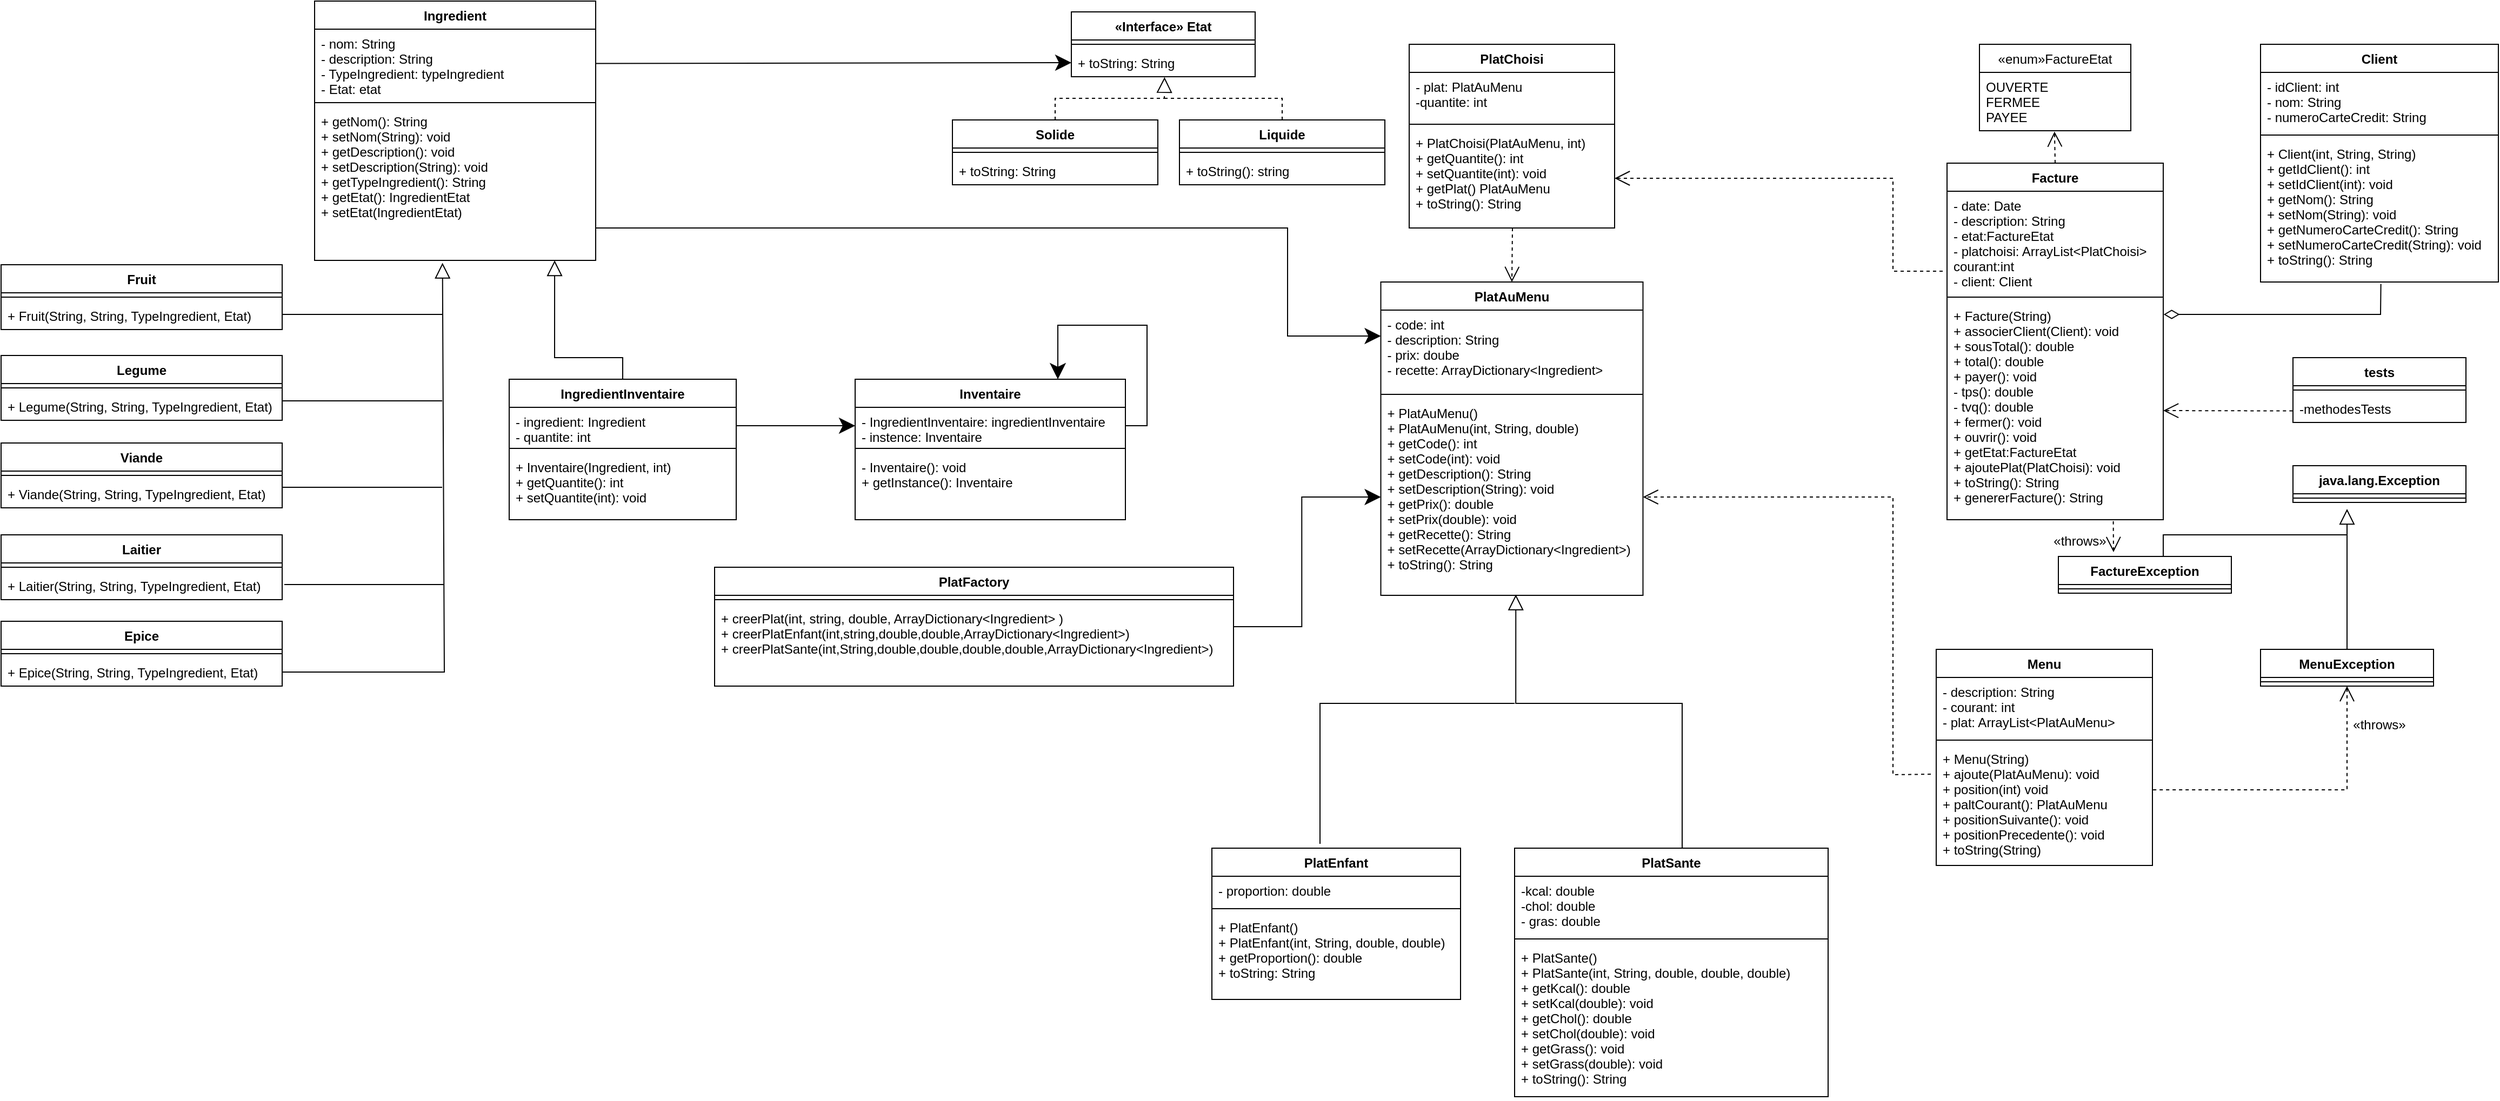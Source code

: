 <mxfile version="15.0.6" type="device"><diagram id="TNuhKv3h_thrgXx2UyrM" name="Page-1"><mxGraphModel dx="2875" dy="644" grid="1" gridSize="10" guides="1" tooltips="1" connect="1" arrows="1" fold="1" page="1" pageScale="1" pageWidth="827" pageHeight="1169" math="0" shadow="0"><root><mxCell id="0"/><mxCell id="1" parent="0"/><mxCell id="b8Gp-3JOSFKTq6jU3I52-1" value="«enum»FactureEtat" style="swimlane;fontStyle=0;childLayout=stackLayout;horizontal=1;startSize=26;horizontalStack=0;resizeParent=1;resizeParentMax=0;resizeLast=0;collapsible=1;marginBottom=0;" parent="1" vertex="1"><mxGeometry x="260" y="200" width="140" height="80" as="geometry"/></mxCell><mxCell id="b8Gp-3JOSFKTq6jU3I52-2" value="OUVERTE&#10;FERMEE&#10;PAYEE" style="text;strokeColor=none;fillColor=none;align=left;verticalAlign=top;spacingLeft=4;spacingRight=4;overflow=hidden;rotatable=0;points=[[0,0.5],[1,0.5]];portConstraint=eastwest;" parent="b8Gp-3JOSFKTq6jU3I52-1" vertex="1"><mxGeometry y="26" width="140" height="54" as="geometry"/></mxCell><mxCell id="b8Gp-3JOSFKTq6jU3I52-5" value="Client" style="swimlane;fontStyle=1;align=center;verticalAlign=top;childLayout=stackLayout;horizontal=1;startSize=26;horizontalStack=0;resizeParent=1;resizeParentMax=0;resizeLast=0;collapsible=1;marginBottom=0;" parent="1" vertex="1"><mxGeometry x="520" y="200" width="220" height="220" as="geometry"/></mxCell><mxCell id="b8Gp-3JOSFKTq6jU3I52-6" value="- idClient: int&#10;- nom: String&#10;- numeroCarteCredit: String" style="text;strokeColor=none;fillColor=none;align=left;verticalAlign=top;spacingLeft=4;spacingRight=4;overflow=hidden;rotatable=0;points=[[0,0.5],[1,0.5]];portConstraint=eastwest;" parent="b8Gp-3JOSFKTq6jU3I52-5" vertex="1"><mxGeometry y="26" width="220" height="54" as="geometry"/></mxCell><mxCell id="b8Gp-3JOSFKTq6jU3I52-7" value="" style="line;strokeWidth=1;fillColor=none;align=left;verticalAlign=middle;spacingTop=-1;spacingLeft=3;spacingRight=3;rotatable=0;labelPosition=right;points=[];portConstraint=eastwest;" parent="b8Gp-3JOSFKTq6jU3I52-5" vertex="1"><mxGeometry y="80" width="220" height="8" as="geometry"/></mxCell><mxCell id="b8Gp-3JOSFKTq6jU3I52-8" value="+ Client(int, String, String)&#10;+ getIdClient(): int&#10;+ setIdClient(int): void&#10;+ getNom(): String&#10;+ setNom(String): void&#10;+ getNumeroCarteCredit(): String&#10;+ setNumeroCarteCredit(String): void&#10;+ toString(): String" style="text;strokeColor=none;fillColor=none;align=left;verticalAlign=top;spacingLeft=4;spacingRight=4;overflow=hidden;rotatable=0;points=[[0,0.5],[1,0.5]];portConstraint=eastwest;" parent="b8Gp-3JOSFKTq6jU3I52-5" vertex="1"><mxGeometry y="88" width="220" height="132" as="geometry"/></mxCell><mxCell id="b8Gp-3JOSFKTq6jU3I52-11" value="Facture" style="swimlane;fontStyle=1;align=center;verticalAlign=top;childLayout=stackLayout;horizontal=1;startSize=26;horizontalStack=0;resizeParent=1;resizeParentMax=0;resizeLast=0;collapsible=1;marginBottom=0;" parent="1" vertex="1"><mxGeometry x="230" y="310" width="200" height="330" as="geometry"/></mxCell><mxCell id="b8Gp-3JOSFKTq6jU3I52-12" value="- date: Date&#10;- description: String&#10;- etat:FactureEtat&#10;- platchoisi: ArrayList&lt;PlatChoisi&gt;&#10;courant:int&#10;- client: Client" style="text;strokeColor=none;fillColor=none;align=left;verticalAlign=top;spacingLeft=4;spacingRight=4;overflow=hidden;rotatable=0;points=[[0,0.5],[1,0.5]];portConstraint=eastwest;" parent="b8Gp-3JOSFKTq6jU3I52-11" vertex="1"><mxGeometry y="26" width="200" height="94" as="geometry"/></mxCell><mxCell id="b8Gp-3JOSFKTq6jU3I52-13" value="" style="line;strokeWidth=1;fillColor=none;align=left;verticalAlign=middle;spacingTop=-1;spacingLeft=3;spacingRight=3;rotatable=0;labelPosition=right;points=[];portConstraint=eastwest;" parent="b8Gp-3JOSFKTq6jU3I52-11" vertex="1"><mxGeometry y="120" width="200" height="8" as="geometry"/></mxCell><mxCell id="b8Gp-3JOSFKTq6jU3I52-14" value="+ Facture(String)&#10;+ associerClient(Client): void&#10;+ sousTotal(): double&#10;+ total(): double&#10;+ payer(): void&#10;- tps(): double&#10;- tvq(): double&#10;+ fermer(): void&#10;+ ouvrir(): void&#10;+ getEtat:FactureEtat&#10;+ ajoutePlat(PlatChoisi): void&#10;+ toString(): String&#10;+ genererFacture(): String" style="text;strokeColor=none;fillColor=none;align=left;verticalAlign=top;spacingLeft=4;spacingRight=4;overflow=hidden;rotatable=0;points=[[0,0.5],[1,0.5]];portConstraint=eastwest;" parent="b8Gp-3JOSFKTq6jU3I52-11" vertex="1"><mxGeometry y="128" width="200" height="202" as="geometry"/></mxCell><mxCell id="b8Gp-3JOSFKTq6jU3I52-16" value="tests" style="swimlane;fontStyle=1;align=center;verticalAlign=top;childLayout=stackLayout;horizontal=1;startSize=26;horizontalStack=0;resizeParent=1;resizeParentMax=0;resizeLast=0;collapsible=1;marginBottom=0;" parent="1" vertex="1"><mxGeometry x="550" y="490" width="160" height="60" as="geometry"/></mxCell><mxCell id="b8Gp-3JOSFKTq6jU3I52-18" value="" style="line;strokeWidth=1;fillColor=none;align=left;verticalAlign=middle;spacingTop=-1;spacingLeft=3;spacingRight=3;rotatable=0;labelPosition=right;points=[];portConstraint=eastwest;" parent="b8Gp-3JOSFKTq6jU3I52-16" vertex="1"><mxGeometry y="26" width="160" height="8" as="geometry"/></mxCell><mxCell id="b8Gp-3JOSFKTq6jU3I52-19" value="-methodesTests" style="text;strokeColor=none;fillColor=none;align=left;verticalAlign=top;spacingLeft=4;spacingRight=4;overflow=hidden;rotatable=0;points=[[0,0.5],[1,0.5]];portConstraint=eastwest;" parent="b8Gp-3JOSFKTq6jU3I52-16" vertex="1"><mxGeometry y="34" width="160" height="26" as="geometry"/></mxCell><mxCell id="b8Gp-3JOSFKTq6jU3I52-20" value="java.lang.Exception" style="swimlane;fontStyle=1;align=center;verticalAlign=top;childLayout=stackLayout;horizontal=1;startSize=26;horizontalStack=0;resizeParent=1;resizeParentMax=0;resizeLast=0;collapsible=1;marginBottom=0;" parent="1" vertex="1"><mxGeometry x="550" y="590" width="160" height="34" as="geometry"/></mxCell><mxCell id="b8Gp-3JOSFKTq6jU3I52-21" value="" style="line;strokeWidth=1;fillColor=none;align=left;verticalAlign=middle;spacingTop=-1;spacingLeft=3;spacingRight=3;rotatable=0;labelPosition=right;points=[];portConstraint=eastwest;" parent="b8Gp-3JOSFKTq6jU3I52-20" vertex="1"><mxGeometry y="26" width="160" height="8" as="geometry"/></mxCell><mxCell id="b8Gp-3JOSFKTq6jU3I52-23" value="FactureException" style="swimlane;fontStyle=1;align=center;verticalAlign=top;childLayout=stackLayout;horizontal=1;startSize=26;horizontalStack=0;resizeParent=1;resizeParentMax=0;resizeLast=0;collapsible=1;marginBottom=0;" parent="1" vertex="1"><mxGeometry x="333" y="674" width="160" height="34" as="geometry"/></mxCell><mxCell id="b8Gp-3JOSFKTq6jU3I52-24" value="" style="line;strokeWidth=1;fillColor=none;align=left;verticalAlign=middle;spacingTop=-1;spacingLeft=3;spacingRight=3;rotatable=0;labelPosition=right;points=[];portConstraint=eastwest;" parent="b8Gp-3JOSFKTq6jU3I52-23" vertex="1"><mxGeometry y="26" width="160" height="8" as="geometry"/></mxCell><mxCell id="b8Gp-3JOSFKTq6jU3I52-60" style="edgeStyle=orthogonalEdgeStyle;rounded=0;orthogonalLoop=1;jettySize=auto;html=1;exitX=0.5;exitY=0;exitDx=0;exitDy=0;endArrow=block;endFill=0;endSize=12;" parent="1" source="b8Gp-3JOSFKTq6jU3I52-25" edge="1"><mxGeometry relative="1" as="geometry"><mxPoint x="600" y="630" as="targetPoint"/></mxGeometry></mxCell><mxCell id="b8Gp-3JOSFKTq6jU3I52-25" value="MenuException" style="swimlane;fontStyle=1;align=center;verticalAlign=top;childLayout=stackLayout;horizontal=1;startSize=26;horizontalStack=0;resizeParent=1;resizeParentMax=0;resizeLast=0;collapsible=1;marginBottom=0;" parent="1" vertex="1"><mxGeometry x="520" y="760" width="160" height="34" as="geometry"/></mxCell><mxCell id="b8Gp-3JOSFKTq6jU3I52-26" value="" style="line;strokeWidth=1;fillColor=none;align=left;verticalAlign=middle;spacingTop=-1;spacingLeft=3;spacingRight=3;rotatable=0;labelPosition=right;points=[];portConstraint=eastwest;" parent="b8Gp-3JOSFKTq6jU3I52-25" vertex="1"><mxGeometry y="26" width="160" height="8" as="geometry"/></mxCell><mxCell id="b8Gp-3JOSFKTq6jU3I52-27" value="Menu" style="swimlane;fontStyle=1;align=center;verticalAlign=top;childLayout=stackLayout;horizontal=1;startSize=26;horizontalStack=0;resizeParent=1;resizeParentMax=0;resizeLast=0;collapsible=1;marginBottom=0;" parent="1" vertex="1"><mxGeometry x="220" y="760" width="200" height="200" as="geometry"/></mxCell><mxCell id="b8Gp-3JOSFKTq6jU3I52-28" value="- description: String&#10;- courant: int&#10;- plat: ArrayList&lt;PlatAuMenu&gt;" style="text;strokeColor=none;fillColor=none;align=left;verticalAlign=top;spacingLeft=4;spacingRight=4;overflow=hidden;rotatable=0;points=[[0,0.5],[1,0.5]];portConstraint=eastwest;" parent="b8Gp-3JOSFKTq6jU3I52-27" vertex="1"><mxGeometry y="26" width="200" height="54" as="geometry"/></mxCell><mxCell id="b8Gp-3JOSFKTq6jU3I52-29" value="" style="line;strokeWidth=1;fillColor=none;align=left;verticalAlign=middle;spacingTop=-1;spacingLeft=3;spacingRight=3;rotatable=0;labelPosition=right;points=[];portConstraint=eastwest;" parent="b8Gp-3JOSFKTq6jU3I52-27" vertex="1"><mxGeometry y="80" width="200" height="8" as="geometry"/></mxCell><mxCell id="b8Gp-3JOSFKTq6jU3I52-30" value="+ Menu(String)&#10;+ ajoute(PlatAuMenu): void&#10;+ position(int) void&#10;+ paltCourant(): PlatAuMenu&#10;+ positionSuivante(): void&#10;+ positionPrecedente(): void&#10;+ toString(String)&#10;" style="text;strokeColor=none;fillColor=none;align=left;verticalAlign=top;spacingLeft=4;spacingRight=4;overflow=hidden;rotatable=0;points=[[0,0.5],[1,0.5]];portConstraint=eastwest;" parent="b8Gp-3JOSFKTq6jU3I52-27" vertex="1"><mxGeometry y="88" width="200" height="112" as="geometry"/></mxCell><mxCell id="b8Gp-3JOSFKTq6jU3I52-31" value="PlatChoisi" style="swimlane;fontStyle=1;align=center;verticalAlign=top;childLayout=stackLayout;horizontal=1;startSize=26;horizontalStack=0;resizeParent=1;resizeParentMax=0;resizeLast=0;collapsible=1;marginBottom=0;" parent="1" vertex="1"><mxGeometry x="-267.5" y="200" width="190" height="170" as="geometry"/></mxCell><mxCell id="b8Gp-3JOSFKTq6jU3I52-32" value="- plat: PlatAuMenu&#10;-quantite: int" style="text;strokeColor=none;fillColor=none;align=left;verticalAlign=top;spacingLeft=4;spacingRight=4;overflow=hidden;rotatable=0;points=[[0,0.5],[1,0.5]];portConstraint=eastwest;" parent="b8Gp-3JOSFKTq6jU3I52-31" vertex="1"><mxGeometry y="26" width="190" height="44" as="geometry"/></mxCell><mxCell id="b8Gp-3JOSFKTq6jU3I52-33" value="" style="line;strokeWidth=1;fillColor=none;align=left;verticalAlign=middle;spacingTop=-1;spacingLeft=3;spacingRight=3;rotatable=0;labelPosition=right;points=[];portConstraint=eastwest;" parent="b8Gp-3JOSFKTq6jU3I52-31" vertex="1"><mxGeometry y="70" width="190" height="8" as="geometry"/></mxCell><mxCell id="b8Gp-3JOSFKTq6jU3I52-34" value="+ PlatChoisi(PlatAuMenu, int)&#10;+ getQuantite(): int&#10;+ setQuantite(int): void&#10;+ getPlat() PlatAuMenu&#10;+ toString(): String" style="text;strokeColor=none;fillColor=none;align=left;verticalAlign=top;spacingLeft=4;spacingRight=4;overflow=hidden;rotatable=0;points=[[0,0.5],[1,0.5]];portConstraint=eastwest;" parent="b8Gp-3JOSFKTq6jU3I52-31" vertex="1"><mxGeometry y="78" width="190" height="92" as="geometry"/></mxCell><mxCell id="b8Gp-3JOSFKTq6jU3I52-35" value="PlatAuMenu" style="swimlane;fontStyle=1;align=center;verticalAlign=top;childLayout=stackLayout;horizontal=1;startSize=26;horizontalStack=0;resizeParent=1;resizeParentMax=0;resizeLast=0;collapsible=1;marginBottom=0;" parent="1" vertex="1"><mxGeometry x="-293.75" y="420" width="242.5" height="290" as="geometry"/></mxCell><mxCell id="b8Gp-3JOSFKTq6jU3I52-36" value="- code: int&#10;- description: String&#10;- prix: doube&#10;- recette: ArrayDictionary&lt;Ingredient&gt;&#10;" style="text;strokeColor=none;fillColor=none;align=left;verticalAlign=top;spacingLeft=4;spacingRight=4;overflow=hidden;rotatable=0;points=[[0,0.5],[1,0.5]];portConstraint=eastwest;" parent="b8Gp-3JOSFKTq6jU3I52-35" vertex="1"><mxGeometry y="26" width="242.5" height="74" as="geometry"/></mxCell><mxCell id="b8Gp-3JOSFKTq6jU3I52-37" value="" style="line;strokeWidth=1;fillColor=none;align=left;verticalAlign=middle;spacingTop=-1;spacingLeft=3;spacingRight=3;rotatable=0;labelPosition=right;points=[];portConstraint=eastwest;" parent="b8Gp-3JOSFKTq6jU3I52-35" vertex="1"><mxGeometry y="100" width="242.5" height="8" as="geometry"/></mxCell><mxCell id="b8Gp-3JOSFKTq6jU3I52-38" value="+ PlatAuMenu()&#10;+ PlatAuMenu(int, String, double)&#10;+ getCode(): int&#10;+ setCode(int): void&#10;+ getDescription(): String&#10;+ setDescription(String): void&#10;+ getPrix(): double&#10;+ setPrix(double): void&#10;+ getRecette(): String&#10;+ setRecette(ArrayDictionary&lt;Ingredient&gt;)&#10;+ toString(): String&#10;" style="text;strokeColor=none;fillColor=none;align=left;verticalAlign=top;spacingLeft=4;spacingRight=4;overflow=hidden;rotatable=0;points=[[0,0.5],[1,0.5]];portConstraint=eastwest;" parent="b8Gp-3JOSFKTq6jU3I52-35" vertex="1"><mxGeometry y="108" width="242.5" height="182" as="geometry"/></mxCell><mxCell id="b8Gp-3JOSFKTq6jU3I52-40" value="PlatEnfant" style="swimlane;fontStyle=1;align=center;verticalAlign=top;childLayout=stackLayout;horizontal=1;startSize=26;horizontalStack=0;resizeParent=1;resizeParentMax=0;resizeLast=0;collapsible=1;marginBottom=0;" parent="1" vertex="1"><mxGeometry x="-450" y="944" width="230" height="140" as="geometry"/></mxCell><mxCell id="b8Gp-3JOSFKTq6jU3I52-41" value="- proportion: double" style="text;strokeColor=none;fillColor=none;align=left;verticalAlign=top;spacingLeft=4;spacingRight=4;overflow=hidden;rotatable=0;points=[[0,0.5],[1,0.5]];portConstraint=eastwest;" parent="b8Gp-3JOSFKTq6jU3I52-40" vertex="1"><mxGeometry y="26" width="230" height="26" as="geometry"/></mxCell><mxCell id="b8Gp-3JOSFKTq6jU3I52-42" value="" style="line;strokeWidth=1;fillColor=none;align=left;verticalAlign=middle;spacingTop=-1;spacingLeft=3;spacingRight=3;rotatable=0;labelPosition=right;points=[];portConstraint=eastwest;" parent="b8Gp-3JOSFKTq6jU3I52-40" vertex="1"><mxGeometry y="52" width="230" height="8" as="geometry"/></mxCell><mxCell id="b8Gp-3JOSFKTq6jU3I52-43" value="+ PlatEnfant()&#10;+ PlatEnfant(int, String, double, double)&#10;+ getProportion(): double&#10;+ toString: String" style="text;strokeColor=none;fillColor=none;align=left;verticalAlign=top;spacingLeft=4;spacingRight=4;overflow=hidden;rotatable=0;points=[[0,0.5],[1,0.5]];portConstraint=eastwest;" parent="b8Gp-3JOSFKTq6jU3I52-40" vertex="1"><mxGeometry y="60" width="230" height="80" as="geometry"/></mxCell><mxCell id="b8Gp-3JOSFKTq6jU3I52-51" style="edgeStyle=orthogonalEdgeStyle;rounded=0;orthogonalLoop=1;jettySize=auto;html=1;exitX=0.5;exitY=0;exitDx=0;exitDy=0;entryX=0.515;entryY=0.996;entryDx=0;entryDy=0;entryPerimeter=0;endArrow=block;endFill=0;endSize=12;" parent="1" source="b8Gp-3JOSFKTq6jU3I52-44" target="b8Gp-3JOSFKTq6jU3I52-38" edge="1"><mxGeometry relative="1" as="geometry"><Array as="points"><mxPoint x="-15" y="944"/><mxPoint x="-15" y="810"/><mxPoint x="-169" y="810"/></Array></mxGeometry></mxCell><mxCell id="b8Gp-3JOSFKTq6jU3I52-44" value="PlatSante" style="swimlane;fontStyle=1;align=center;verticalAlign=top;childLayout=stackLayout;horizontal=1;startSize=26;horizontalStack=0;resizeParent=1;resizeParentMax=0;resizeLast=0;collapsible=1;marginBottom=0;" parent="1" vertex="1"><mxGeometry x="-170" y="944" width="290" height="230" as="geometry"/></mxCell><mxCell id="b8Gp-3JOSFKTq6jU3I52-45" value="-kcal: double&#10;-chol: double&#10;- gras: double" style="text;strokeColor=none;fillColor=none;align=left;verticalAlign=top;spacingLeft=4;spacingRight=4;overflow=hidden;rotatable=0;points=[[0,0.5],[1,0.5]];portConstraint=eastwest;" parent="b8Gp-3JOSFKTq6jU3I52-44" vertex="1"><mxGeometry y="26" width="290" height="54" as="geometry"/></mxCell><mxCell id="b8Gp-3JOSFKTq6jU3I52-46" value="" style="line;strokeWidth=1;fillColor=none;align=left;verticalAlign=middle;spacingTop=-1;spacingLeft=3;spacingRight=3;rotatable=0;labelPosition=right;points=[];portConstraint=eastwest;" parent="b8Gp-3JOSFKTq6jU3I52-44" vertex="1"><mxGeometry y="80" width="290" height="8" as="geometry"/></mxCell><mxCell id="b8Gp-3JOSFKTq6jU3I52-47" value="+ PlatSante()&#10;+ PlatSante(int, String, double, double, double)&#10;+ getKcal(): double&#10;+ setKcal(double): void&#10;+ getChol(): double&#10;+ setChol(double): void&#10;+ getGrass(): void&#10;+ setGrass(double): void&#10;+ toString(): String" style="text;strokeColor=none;fillColor=none;align=left;verticalAlign=top;spacingLeft=4;spacingRight=4;overflow=hidden;rotatable=0;points=[[0,0.5],[1,0.5]];portConstraint=eastwest;" parent="b8Gp-3JOSFKTq6jU3I52-44" vertex="1"><mxGeometry y="88" width="290" height="142" as="geometry"/></mxCell><mxCell id="b8Gp-3JOSFKTq6jU3I52-52" value="" style="endArrow=open;html=1;endSize=12;endFill=0;entryX=0.5;entryY=0;entryDx=0;entryDy=0;dashed=1;" parent="1" target="b8Gp-3JOSFKTq6jU3I52-35" edge="1"><mxGeometry width="50" height="50" relative="1" as="geometry"><mxPoint x="-172" y="370" as="sourcePoint"/><mxPoint x="-172" y="440" as="targetPoint"/></mxGeometry></mxCell><mxCell id="b8Gp-3JOSFKTq6jU3I52-53" value="" style="endArrow=none;html=1;endSize=12;rounded=0;" parent="1" edge="1"><mxGeometry width="50" height="50" relative="1" as="geometry"><mxPoint x="-350" y="940" as="sourcePoint"/><mxPoint x="-170" y="810" as="targetPoint"/><Array as="points"><mxPoint x="-350" y="810"/></Array></mxGeometry></mxCell><mxCell id="b8Gp-3JOSFKTq6jU3I52-54" value="" style="endArrow=open;html=1;endSize=12;endFill=0;entryX=1;entryY=0.5;entryDx=0;entryDy=0;dashed=1;rounded=0;" parent="1" target="b8Gp-3JOSFKTq6jU3I52-34" edge="1"><mxGeometry width="50" height="50" relative="1" as="geometry"><mxPoint x="226" y="410" as="sourcePoint"/><mxPoint x="-162.5" y="454" as="targetPoint"/><Array as="points"><mxPoint x="180" y="410"/><mxPoint x="180" y="324"/></Array></mxGeometry></mxCell><mxCell id="b8Gp-3JOSFKTq6jU3I52-55" value="" style="endArrow=open;html=1;endSize=12;endFill=0;dashed=1;exitX=-0.025;exitY=0.246;exitDx=0;exitDy=0;exitPerimeter=0;rounded=0;entryX=1;entryY=0.5;entryDx=0;entryDy=0;" parent="1" source="b8Gp-3JOSFKTq6jU3I52-30" edge="1" target="b8Gp-3JOSFKTq6jU3I52-38"><mxGeometry width="50" height="50" relative="1" as="geometry"><mxPoint x="230" y="694.0" as="sourcePoint"/><mxPoint x="-70" y="602" as="targetPoint"/><Array as="points"><mxPoint x="180" y="876"/><mxPoint x="180" y="619"/></Array></mxGeometry></mxCell><mxCell id="b8Gp-3JOSFKTq6jU3I52-56" value="" style="endArrow=open;html=1;endSize=12;endFill=0;dashed=1;exitX=1.003;exitY=0.375;exitDx=0;exitDy=0;exitPerimeter=0;entryX=0.5;entryY=1;entryDx=0;entryDy=0;rounded=0;" parent="1" source="b8Gp-3JOSFKTq6jU3I52-30" target="b8Gp-3JOSFKTq6jU3I52-25" edge="1"><mxGeometry width="50" height="50" relative="1" as="geometry"><mxPoint x="530" y="840" as="sourcePoint"/><mxPoint x="559.5" y="900" as="targetPoint"/><Array as="points"><mxPoint x="600" y="890"/></Array></mxGeometry></mxCell><mxCell id="b8Gp-3JOSFKTq6jU3I52-58" value="" style="endArrow=open;html=1;endSize=12;endFill=0;dashed=1;exitX=0.769;exitY=1.007;exitDx=0;exitDy=0;exitPerimeter=0;rounded=0;" parent="1" source="b8Gp-3JOSFKTq6jU3I52-14" edge="1"><mxGeometry width="50" height="50" relative="1" as="geometry"><mxPoint x="520.0" y="656" as="sourcePoint"/><mxPoint x="384" y="670" as="targetPoint"/><Array as="points"/></mxGeometry></mxCell><mxCell id="b8Gp-3JOSFKTq6jU3I52-59" value="" style="endArrow=none;html=1;endSize=12;rounded=0;" parent="1" edge="1"><mxGeometry width="50" height="50" relative="1" as="geometry"><mxPoint x="430" y="674" as="sourcePoint"/><mxPoint x="600" y="654" as="targetPoint"/><Array as="points"><mxPoint x="430" y="654"/></Array></mxGeometry></mxCell><mxCell id="b8Gp-3JOSFKTq6jU3I52-61" value="" style="endArrow=open;html=1;endSize=12;endFill=0;dashed=1;exitX=-0.002;exitY=0.588;exitDx=0;exitDy=0;rounded=0;exitPerimeter=0;" parent="1" source="b8Gp-3JOSFKTq6jU3I52-19" edge="1"><mxGeometry width="50" height="50" relative="1" as="geometry"><mxPoint x="393.8" y="651.414" as="sourcePoint"/><mxPoint x="430" y="539" as="targetPoint"/><Array as="points"/></mxGeometry></mxCell><mxCell id="b8Gp-3JOSFKTq6jU3I52-62" value="" style="endArrow=diamondThin;html=1;endSize=12;endFill=0;exitX=0.506;exitY=1.013;exitDx=0;exitDy=0;rounded=0;exitPerimeter=0;" parent="1" source="b8Gp-3JOSFKTq6jU3I52-8" edge="1"><mxGeometry width="50" height="50" relative="1" as="geometry"><mxPoint x="550.0" y="450.288" as="sourcePoint"/><mxPoint x="430.32" y="450" as="targetPoint"/><Array as="points"><mxPoint x="631" y="450"/></Array></mxGeometry></mxCell><mxCell id="b8Gp-3JOSFKTq6jU3I52-63" value="" style="endArrow=open;html=1;endSize=12;endFill=0;dashed=1;exitX=0.5;exitY=0;exitDx=0;exitDy=0;rounded=0;entryX=0.496;entryY=1.013;entryDx=0;entryDy=0;entryPerimeter=0;" parent="1" source="b8Gp-3JOSFKTq6jU3I52-11" target="b8Gp-3JOSFKTq6jU3I52-2" edge="1"><mxGeometry width="50" height="50" relative="1" as="geometry"><mxPoint x="393.8" y="651.414" as="sourcePoint"/><mxPoint x="394" y="680.0" as="targetPoint"/><Array as="points"/></mxGeometry></mxCell><mxCell id="b8Gp-3JOSFKTq6jU3I52-64" value="«throws»" style="text;html=1;strokeColor=none;fillColor=none;align=center;verticalAlign=middle;whiteSpace=wrap;rounded=0;" parent="1" vertex="1"><mxGeometry x="610" y="820" width="40" height="20" as="geometry"/></mxCell><mxCell id="b8Gp-3JOSFKTq6jU3I52-65" value="«throws»" style="text;html=1;strokeColor=none;fillColor=none;align=center;verticalAlign=middle;whiteSpace=wrap;rounded=0;" parent="1" vertex="1"><mxGeometry x="333" y="650" width="40" height="20" as="geometry"/></mxCell><mxCell id="YVKq3i3rKnuX28C0zvOk-1" value="Viande" style="swimlane;fontStyle=1;align=center;verticalAlign=top;childLayout=stackLayout;horizontal=1;startSize=26;horizontalStack=0;resizeParent=1;resizeParentMax=0;resizeLast=0;collapsible=1;marginBottom=0;" vertex="1" parent="1"><mxGeometry x="-1570" y="569" width="260" height="60" as="geometry"/></mxCell><mxCell id="YVKq3i3rKnuX28C0zvOk-3" value="" style="line;strokeWidth=1;fillColor=none;align=left;verticalAlign=middle;spacingTop=-1;spacingLeft=3;spacingRight=3;rotatable=0;labelPosition=right;points=[];portConstraint=eastwest;" vertex="1" parent="YVKq3i3rKnuX28C0zvOk-1"><mxGeometry y="26" width="260" height="8" as="geometry"/></mxCell><mxCell id="YVKq3i3rKnuX28C0zvOk-4" value="+ Viande(String, String, TypeIngredient, Etat)" style="text;strokeColor=none;fillColor=none;align=left;verticalAlign=top;spacingLeft=4;spacingRight=4;overflow=hidden;rotatable=0;points=[[0,0.5],[1,0.5]];portConstraint=eastwest;" vertex="1" parent="YVKq3i3rKnuX28C0zvOk-1"><mxGeometry y="34" width="260" height="26" as="geometry"/></mxCell><mxCell id="YVKq3i3rKnuX28C0zvOk-5" value="Laitier" style="swimlane;fontStyle=1;align=center;verticalAlign=top;childLayout=stackLayout;horizontal=1;startSize=26;horizontalStack=0;resizeParent=1;resizeParentMax=0;resizeLast=0;collapsible=1;marginBottom=0;" vertex="1" parent="1"><mxGeometry x="-1570" y="654" width="260" height="60" as="geometry"/></mxCell><mxCell id="YVKq3i3rKnuX28C0zvOk-7" value="" style="line;strokeWidth=1;fillColor=none;align=left;verticalAlign=middle;spacingTop=-1;spacingLeft=3;spacingRight=3;rotatable=0;labelPosition=right;points=[];portConstraint=eastwest;" vertex="1" parent="YVKq3i3rKnuX28C0zvOk-5"><mxGeometry y="26" width="260" height="8" as="geometry"/></mxCell><mxCell id="YVKq3i3rKnuX28C0zvOk-8" value="+ Laitier(String, String, TypeIngredient, Etat)" style="text;strokeColor=none;fillColor=none;align=left;verticalAlign=top;spacingLeft=4;spacingRight=4;overflow=hidden;rotatable=0;points=[[0,0.5],[1,0.5]];portConstraint=eastwest;" vertex="1" parent="YVKq3i3rKnuX28C0zvOk-5"><mxGeometry y="34" width="260" height="26" as="geometry"/></mxCell><mxCell id="YVKq3i3rKnuX28C0zvOk-9" value="Legume" style="swimlane;fontStyle=1;align=center;verticalAlign=top;childLayout=stackLayout;horizontal=1;startSize=26;horizontalStack=0;resizeParent=1;resizeParentMax=0;resizeLast=0;collapsible=1;marginBottom=0;" vertex="1" parent="1"><mxGeometry x="-1570" y="488" width="260" height="60" as="geometry"/></mxCell><mxCell id="YVKq3i3rKnuX28C0zvOk-11" value="" style="line;strokeWidth=1;fillColor=none;align=left;verticalAlign=middle;spacingTop=-1;spacingLeft=3;spacingRight=3;rotatable=0;labelPosition=right;points=[];portConstraint=eastwest;" vertex="1" parent="YVKq3i3rKnuX28C0zvOk-9"><mxGeometry y="26" width="260" height="8" as="geometry"/></mxCell><mxCell id="YVKq3i3rKnuX28C0zvOk-12" value="+ Legume(String, String, TypeIngredient, Etat)" style="text;strokeColor=none;fillColor=none;align=left;verticalAlign=top;spacingLeft=4;spacingRight=4;overflow=hidden;rotatable=0;points=[[0,0.5],[1,0.5]];portConstraint=eastwest;" vertex="1" parent="YVKq3i3rKnuX28C0zvOk-9"><mxGeometry y="34" width="260" height="26" as="geometry"/></mxCell><mxCell id="YVKq3i3rKnuX28C0zvOk-13" value="Fruit" style="swimlane;fontStyle=1;align=center;verticalAlign=top;childLayout=stackLayout;horizontal=1;startSize=26;horizontalStack=0;resizeParent=1;resizeParentMax=0;resizeLast=0;collapsible=1;marginBottom=0;" vertex="1" parent="1"><mxGeometry x="-1570" y="404" width="260" height="60" as="geometry"/></mxCell><mxCell id="YVKq3i3rKnuX28C0zvOk-15" value="" style="line;strokeWidth=1;fillColor=none;align=left;verticalAlign=middle;spacingTop=-1;spacingLeft=3;spacingRight=3;rotatable=0;labelPosition=right;points=[];portConstraint=eastwest;" vertex="1" parent="YVKq3i3rKnuX28C0zvOk-13"><mxGeometry y="26" width="260" height="8" as="geometry"/></mxCell><mxCell id="YVKq3i3rKnuX28C0zvOk-16" value="+ Fruit(String, String, TypeIngredient, Etat)" style="text;strokeColor=none;fillColor=none;align=left;verticalAlign=top;spacingLeft=4;spacingRight=4;overflow=hidden;rotatable=0;points=[[0,0.5],[1,0.5]];portConstraint=eastwest;" vertex="1" parent="YVKq3i3rKnuX28C0zvOk-13"><mxGeometry y="34" width="260" height="26" as="geometry"/></mxCell><mxCell id="YVKq3i3rKnuX28C0zvOk-17" value="Epice" style="swimlane;fontStyle=1;align=center;verticalAlign=top;childLayout=stackLayout;horizontal=1;startSize=26;horizontalStack=0;resizeParent=1;resizeParentMax=0;resizeLast=0;collapsible=1;marginBottom=0;" vertex="1" parent="1"><mxGeometry x="-1570" y="734" width="260" height="60" as="geometry"/></mxCell><mxCell id="YVKq3i3rKnuX28C0zvOk-19" value="" style="line;strokeWidth=1;fillColor=none;align=left;verticalAlign=middle;spacingTop=-1;spacingLeft=3;spacingRight=3;rotatable=0;labelPosition=right;points=[];portConstraint=eastwest;" vertex="1" parent="YVKq3i3rKnuX28C0zvOk-17"><mxGeometry y="26" width="260" height="8" as="geometry"/></mxCell><mxCell id="YVKq3i3rKnuX28C0zvOk-20" value="+ Epice(String, String, TypeIngredient, Etat)" style="text;strokeColor=none;fillColor=none;align=left;verticalAlign=top;spacingLeft=4;spacingRight=4;overflow=hidden;rotatable=0;points=[[0,0.5],[1,0.5]];portConstraint=eastwest;" vertex="1" parent="YVKq3i3rKnuX28C0zvOk-17"><mxGeometry y="34" width="260" height="26" as="geometry"/></mxCell><mxCell id="YVKq3i3rKnuX28C0zvOk-21" value="Ingredient" style="swimlane;fontStyle=1;align=center;verticalAlign=top;childLayout=stackLayout;horizontal=1;startSize=26;horizontalStack=0;resizeParent=1;resizeParentMax=0;resizeLast=0;collapsible=1;marginBottom=0;" vertex="1" parent="1"><mxGeometry x="-1280" y="160" width="260" height="240" as="geometry"/></mxCell><mxCell id="YVKq3i3rKnuX28C0zvOk-22" value="- nom: String&#10;- description: String&#10;- TypeIngredient: typeIngredient&#10;- Etat: etat" style="text;strokeColor=none;fillColor=none;align=left;verticalAlign=top;spacingLeft=4;spacingRight=4;overflow=hidden;rotatable=0;points=[[0,0.5],[1,0.5]];portConstraint=eastwest;" vertex="1" parent="YVKq3i3rKnuX28C0zvOk-21"><mxGeometry y="26" width="260" height="64" as="geometry"/></mxCell><mxCell id="YVKq3i3rKnuX28C0zvOk-23" value="" style="line;strokeWidth=1;fillColor=none;align=left;verticalAlign=middle;spacingTop=-1;spacingLeft=3;spacingRight=3;rotatable=0;labelPosition=right;points=[];portConstraint=eastwest;" vertex="1" parent="YVKq3i3rKnuX28C0zvOk-21"><mxGeometry y="90" width="260" height="8" as="geometry"/></mxCell><mxCell id="YVKq3i3rKnuX28C0zvOk-24" value="+ getNom(): String&#10;+ setNom(String): void&#10;+ getDescription(): void&#10;+ setDescription(String): void&#10;+ getTypeIngredient(): String&#10;+ getEtat(): IngredientEtat&#10;+ setEtat(IngredientEtat)" style="text;strokeColor=none;fillColor=none;align=left;verticalAlign=top;spacingLeft=4;spacingRight=4;overflow=hidden;rotatable=0;points=[[0,0.5],[1,0.5]];portConstraint=eastwest;" vertex="1" parent="YVKq3i3rKnuX28C0zvOk-21"><mxGeometry y="98" width="260" height="142" as="geometry"/></mxCell><mxCell id="YVKq3i3rKnuX28C0zvOk-77" style="edgeStyle=orthogonalEdgeStyle;rounded=0;orthogonalLoop=1;jettySize=auto;html=1;exitX=0.5;exitY=0;exitDx=0;exitDy=0;endArrow=block;endFill=0;endSize=12;entryX=0.854;entryY=1;entryDx=0;entryDy=0;entryPerimeter=0;" edge="1" parent="1" source="YVKq3i3rKnuX28C0zvOk-26" target="YVKq3i3rKnuX28C0zvOk-24"><mxGeometry relative="1" as="geometry"><mxPoint x="-1093" y="390" as="targetPoint"/><Array as="points"><mxPoint x="-995" y="490"/><mxPoint x="-1058" y="490"/></Array></mxGeometry></mxCell><mxCell id="YVKq3i3rKnuX28C0zvOk-26" value="IngredientInventaire" style="swimlane;fontStyle=1;align=center;verticalAlign=top;childLayout=stackLayout;horizontal=1;startSize=26;horizontalStack=0;resizeParent=1;resizeParentMax=0;resizeLast=0;collapsible=1;marginBottom=0;" vertex="1" parent="1"><mxGeometry x="-1100" y="510" width="210" height="130" as="geometry"/></mxCell><mxCell id="YVKq3i3rKnuX28C0zvOk-27" value="- ingredient: Ingredient&#10;- quantite: int" style="text;strokeColor=none;fillColor=none;align=left;verticalAlign=top;spacingLeft=4;spacingRight=4;overflow=hidden;rotatable=0;points=[[0,0.5],[1,0.5]];portConstraint=eastwest;" vertex="1" parent="YVKq3i3rKnuX28C0zvOk-26"><mxGeometry y="26" width="210" height="34" as="geometry"/></mxCell><mxCell id="YVKq3i3rKnuX28C0zvOk-28" value="" style="line;strokeWidth=1;fillColor=none;align=left;verticalAlign=middle;spacingTop=-1;spacingLeft=3;spacingRight=3;rotatable=0;labelPosition=right;points=[];portConstraint=eastwest;" vertex="1" parent="YVKq3i3rKnuX28C0zvOk-26"><mxGeometry y="60" width="210" height="8" as="geometry"/></mxCell><mxCell id="YVKq3i3rKnuX28C0zvOk-29" value="+ Inventaire(Ingredient, int)&#10;+ getQuantite(): int&#10;+ setQuantite(int): void&#10;" style="text;strokeColor=none;fillColor=none;align=left;verticalAlign=top;spacingLeft=4;spacingRight=4;overflow=hidden;rotatable=0;points=[[0,0.5],[1,0.5]];portConstraint=eastwest;" vertex="1" parent="YVKq3i3rKnuX28C0zvOk-26"><mxGeometry y="68" width="210" height="62" as="geometry"/></mxCell><mxCell id="YVKq3i3rKnuX28C0zvOk-38" value="«Interface» Etat" style="swimlane;fontStyle=1;align=center;verticalAlign=top;childLayout=stackLayout;horizontal=1;startSize=26;horizontalStack=0;resizeParent=1;resizeParentMax=0;resizeLast=0;collapsible=1;marginBottom=0;" vertex="1" parent="1"><mxGeometry x="-580" y="170" width="170" height="60" as="geometry"/></mxCell><mxCell id="YVKq3i3rKnuX28C0zvOk-39" value="" style="line;strokeWidth=1;fillColor=none;align=left;verticalAlign=middle;spacingTop=-1;spacingLeft=3;spacingRight=3;rotatable=0;labelPosition=right;points=[];portConstraint=eastwest;" vertex="1" parent="YVKq3i3rKnuX28C0zvOk-38"><mxGeometry y="26" width="170" height="8" as="geometry"/></mxCell><mxCell id="YVKq3i3rKnuX28C0zvOk-40" value="+ toString: String" style="text;strokeColor=none;fillColor=none;align=left;verticalAlign=top;spacingLeft=4;spacingRight=4;overflow=hidden;rotatable=0;points=[[0,0.5],[1,0.5]];portConstraint=eastwest;" vertex="1" parent="YVKq3i3rKnuX28C0zvOk-38"><mxGeometry y="34" width="170" height="26" as="geometry"/></mxCell><mxCell id="YVKq3i3rKnuX28C0zvOk-41" value="Solide" style="swimlane;fontStyle=1;align=center;verticalAlign=top;childLayout=stackLayout;horizontal=1;startSize=26;horizontalStack=0;resizeParent=1;resizeParentMax=0;resizeLast=0;collapsible=1;marginBottom=0;" vertex="1" parent="1"><mxGeometry x="-690" y="270" width="190" height="60" as="geometry"/></mxCell><mxCell id="YVKq3i3rKnuX28C0zvOk-42" value="" style="line;strokeWidth=1;fillColor=none;align=left;verticalAlign=middle;spacingTop=-1;spacingLeft=3;spacingRight=3;rotatable=0;labelPosition=right;points=[];portConstraint=eastwest;" vertex="1" parent="YVKq3i3rKnuX28C0zvOk-41"><mxGeometry y="26" width="190" height="8" as="geometry"/></mxCell><mxCell id="YVKq3i3rKnuX28C0zvOk-43" value="+ toString: String" style="text;strokeColor=none;fillColor=none;align=left;verticalAlign=top;spacingLeft=4;spacingRight=4;overflow=hidden;rotatable=0;points=[[0,0.5],[1,0.5]];portConstraint=eastwest;" vertex="1" parent="YVKq3i3rKnuX28C0zvOk-41"><mxGeometry y="34" width="190" height="26" as="geometry"/></mxCell><mxCell id="YVKq3i3rKnuX28C0zvOk-44" value="Liquide" style="swimlane;fontStyle=1;align=center;verticalAlign=top;childLayout=stackLayout;horizontal=1;startSize=26;horizontalStack=0;resizeParent=1;resizeParentMax=0;resizeLast=0;collapsible=1;marginBottom=0;" vertex="1" parent="1"><mxGeometry x="-480" y="270" width="190" height="60" as="geometry"/></mxCell><mxCell id="YVKq3i3rKnuX28C0zvOk-45" value="" style="line;strokeWidth=1;fillColor=none;align=left;verticalAlign=middle;spacingTop=-1;spacingLeft=3;spacingRight=3;rotatable=0;labelPosition=right;points=[];portConstraint=eastwest;" vertex="1" parent="YVKq3i3rKnuX28C0zvOk-44"><mxGeometry y="26" width="190" height="8" as="geometry"/></mxCell><mxCell id="YVKq3i3rKnuX28C0zvOk-46" value="+ toString(): string" style="text;strokeColor=none;fillColor=none;align=left;verticalAlign=top;spacingLeft=4;spacingRight=4;overflow=hidden;rotatable=0;points=[[0,0.5],[1,0.5]];portConstraint=eastwest;" vertex="1" parent="YVKq3i3rKnuX28C0zvOk-44"><mxGeometry y="34" width="190" height="26" as="geometry"/></mxCell><mxCell id="YVKq3i3rKnuX28C0zvOk-47" value="" style="endArrow=block;html=1;entryX=0.455;entryY=1.016;entryDx=0;entryDy=0;entryPerimeter=0;exitX=1;exitY=0.5;exitDx=0;exitDy=0;rounded=0;endFill=0;endSize=12;" edge="1" parent="1" source="YVKq3i3rKnuX28C0zvOk-20" target="YVKq3i3rKnuX28C0zvOk-24"><mxGeometry width="50" height="50" relative="1" as="geometry"><mxPoint x="-1070" y="560" as="sourcePoint"/><mxPoint x="-1020" y="510" as="targetPoint"/><Array as="points"><mxPoint x="-1160" y="781"/></Array></mxGeometry></mxCell><mxCell id="YVKq3i3rKnuX28C0zvOk-48" value="" style="endArrow=none;html=1;endSize=12;" edge="1" parent="1"><mxGeometry width="50" height="50" relative="1" as="geometry"><mxPoint x="-1308" y="700" as="sourcePoint"/><mxPoint x="-1160" y="700" as="targetPoint"/></mxGeometry></mxCell><mxCell id="YVKq3i3rKnuX28C0zvOk-49" value="" style="endArrow=none;html=1;endSize=12;" edge="1" parent="1"><mxGeometry width="50" height="50" relative="1" as="geometry"><mxPoint x="-1310" y="610.0" as="sourcePoint"/><mxPoint x="-1162" y="610.0" as="targetPoint"/></mxGeometry></mxCell><mxCell id="YVKq3i3rKnuX28C0zvOk-50" value="" style="endArrow=none;html=1;endSize=12;" edge="1" parent="1"><mxGeometry width="50" height="50" relative="1" as="geometry"><mxPoint x="-1310" y="530.0" as="sourcePoint"/><mxPoint x="-1162" y="530.0" as="targetPoint"/></mxGeometry></mxCell><mxCell id="YVKq3i3rKnuX28C0zvOk-51" value="" style="endArrow=none;html=1;endSize=12;" edge="1" parent="1"><mxGeometry width="50" height="50" relative="1" as="geometry"><mxPoint x="-1310" y="450.0" as="sourcePoint"/><mxPoint x="-1162" y="450.0" as="targetPoint"/></mxGeometry></mxCell><mxCell id="YVKq3i3rKnuX28C0zvOk-52" value="" style="endArrow=classic;html=1;endSize=12;endFill=1;entryX=0;entryY=0.5;entryDx=0;entryDy=0;" edge="1" parent="1" source="YVKq3i3rKnuX28C0zvOk-22" target="YVKq3i3rKnuX28C0zvOk-40"><mxGeometry width="50" height="50" relative="1" as="geometry"><mxPoint x="-749" y="237" as="sourcePoint"/><mxPoint x="-670" y="170" as="targetPoint"/></mxGeometry></mxCell><mxCell id="YVKq3i3rKnuX28C0zvOk-53" value="" style="endArrow=block;html=1;endSize=12;exitX=0.5;exitY=0;exitDx=0;exitDy=0;rounded=0;entryX=0.507;entryY=1.015;entryDx=0;entryDy=0;entryPerimeter=0;endFill=0;dashed=1;" edge="1" parent="1" source="YVKq3i3rKnuX28C0zvOk-41" target="YVKq3i3rKnuX28C0zvOk-40"><mxGeometry width="50" height="50" relative="1" as="geometry"><mxPoint x="-870" y="410" as="sourcePoint"/><mxPoint x="-494" y="233" as="targetPoint"/><Array as="points"><mxPoint x="-595" y="250"/><mxPoint x="-494" y="250"/></Array></mxGeometry></mxCell><mxCell id="YVKq3i3rKnuX28C0zvOk-54" value="" style="endArrow=none;html=1;endSize=12;exitX=0.5;exitY=0;exitDx=0;exitDy=0;rounded=0;dashed=1;" edge="1" parent="1" source="YVKq3i3rKnuX28C0zvOk-44"><mxGeometry width="50" height="50" relative="1" as="geometry"><mxPoint x="-460" y="260" as="sourcePoint"/><mxPoint x="-494" y="250" as="targetPoint"/><Array as="points"><mxPoint x="-385" y="250"/><mxPoint x="-494" y="250"/></Array></mxGeometry></mxCell><mxCell id="YVKq3i3rKnuX28C0zvOk-75" value="" style="edgeStyle=orthogonalEdgeStyle;rounded=0;orthogonalLoop=1;jettySize=auto;html=1;endArrow=classic;endFill=1;endSize=12;" edge="1" parent="1" source="YVKq3i3rKnuX28C0zvOk-61" target="b8Gp-3JOSFKTq6jU3I52-38"><mxGeometry relative="1" as="geometry"/></mxCell><mxCell id="YVKq3i3rKnuX28C0zvOk-61" value="PlatFactory" style="swimlane;fontStyle=1;align=center;verticalAlign=top;childLayout=stackLayout;horizontal=1;startSize=26;horizontalStack=0;resizeParent=1;resizeParentMax=0;resizeLast=0;collapsible=1;marginBottom=0;" vertex="1" parent="1"><mxGeometry x="-910" y="684" width="480" height="110" as="geometry"/></mxCell><mxCell id="YVKq3i3rKnuX28C0zvOk-62" value="" style="line;strokeWidth=1;fillColor=none;align=left;verticalAlign=middle;spacingTop=-1;spacingLeft=3;spacingRight=3;rotatable=0;labelPosition=right;points=[];portConstraint=eastwest;" vertex="1" parent="YVKq3i3rKnuX28C0zvOk-61"><mxGeometry y="26" width="480" height="8" as="geometry"/></mxCell><mxCell id="YVKq3i3rKnuX28C0zvOk-63" value="+ creerPlat(int, string, double, ArrayDictionary&lt;Ingredient&gt; )&#10;+ creerPlatEnfant(int,string,double,double,ArrayDictionary&lt;Ingredient&gt;)&#10;+ creerPlatSante(int,String,double,double,double,double,ArrayDictionary&lt;Ingredient&gt;)" style="text;strokeColor=none;fillColor=none;align=left;verticalAlign=top;spacingLeft=4;spacingRight=4;overflow=hidden;rotatable=0;points=[[0,0.5],[1,0.5]];portConstraint=eastwest;" vertex="1" parent="YVKq3i3rKnuX28C0zvOk-61"><mxGeometry y="34" width="480" height="76" as="geometry"/></mxCell><mxCell id="YVKq3i3rKnuX28C0zvOk-76" style="edgeStyle=orthogonalEdgeStyle;rounded=0;orthogonalLoop=1;jettySize=auto;html=1;endArrow=classic;endFill=1;endSize=12;" edge="1" parent="1" source="YVKq3i3rKnuX28C0zvOk-24" target="b8Gp-3JOSFKTq6jU3I52-36"><mxGeometry relative="1" as="geometry"><Array as="points"><mxPoint x="-380" y="370"/><mxPoint x="-380" y="470"/></Array></mxGeometry></mxCell><mxCell id="YVKq3i3rKnuX28C0zvOk-79" value="Inventaire" style="swimlane;fontStyle=1;align=center;verticalAlign=top;childLayout=stackLayout;horizontal=1;startSize=26;horizontalStack=0;resizeParent=1;resizeParentMax=0;resizeLast=0;collapsible=1;marginBottom=0;" vertex="1" parent="1"><mxGeometry x="-780" y="510" width="250" height="130" as="geometry"/></mxCell><mxCell id="YVKq3i3rKnuX28C0zvOk-83" style="edgeStyle=orthogonalEdgeStyle;rounded=0;orthogonalLoop=1;jettySize=auto;html=1;exitX=1;exitY=0.5;exitDx=0;exitDy=0;entryX=0.75;entryY=0;entryDx=0;entryDy=0;endArrow=classic;endFill=1;endSize=12;" edge="1" parent="YVKq3i3rKnuX28C0zvOk-79" source="YVKq3i3rKnuX28C0zvOk-80" target="YVKq3i3rKnuX28C0zvOk-79"><mxGeometry relative="1" as="geometry"><Array as="points"><mxPoint x="270" y="43"/><mxPoint x="270" y="-50"/><mxPoint x="188" y="-50"/></Array></mxGeometry></mxCell><mxCell id="YVKq3i3rKnuX28C0zvOk-80" value="- IngredientInventaire: ingredientInventaire&#10;- instence: Inventaire" style="text;strokeColor=none;fillColor=none;align=left;verticalAlign=top;spacingLeft=4;spacingRight=4;overflow=hidden;rotatable=0;points=[[0,0.5],[1,0.5]];portConstraint=eastwest;" vertex="1" parent="YVKq3i3rKnuX28C0zvOk-79"><mxGeometry y="26" width="250" height="34" as="geometry"/></mxCell><mxCell id="YVKq3i3rKnuX28C0zvOk-81" value="" style="line;strokeWidth=1;fillColor=none;align=left;verticalAlign=middle;spacingTop=-1;spacingLeft=3;spacingRight=3;rotatable=0;labelPosition=right;points=[];portConstraint=eastwest;" vertex="1" parent="YVKq3i3rKnuX28C0zvOk-79"><mxGeometry y="60" width="250" height="8" as="geometry"/></mxCell><mxCell id="YVKq3i3rKnuX28C0zvOk-82" value="- Inventaire(): void&#10;+ getInstance(): Inventaire" style="text;strokeColor=none;fillColor=none;align=left;verticalAlign=top;spacingLeft=4;spacingRight=4;overflow=hidden;rotatable=0;points=[[0,0.5],[1,0.5]];portConstraint=eastwest;" vertex="1" parent="YVKq3i3rKnuX28C0zvOk-79"><mxGeometry y="68" width="250" height="62" as="geometry"/></mxCell><mxCell id="YVKq3i3rKnuX28C0zvOk-84" style="edgeStyle=orthogonalEdgeStyle;rounded=0;orthogonalLoop=1;jettySize=auto;html=1;exitX=1;exitY=0.5;exitDx=0;exitDy=0;entryX=0;entryY=0.5;entryDx=0;entryDy=0;endArrow=classic;endFill=1;endSize=12;" edge="1" parent="1" source="YVKq3i3rKnuX28C0zvOk-27" target="YVKq3i3rKnuX28C0zvOk-80"><mxGeometry relative="1" as="geometry"/></mxCell></root></mxGraphModel></diagram></mxfile>